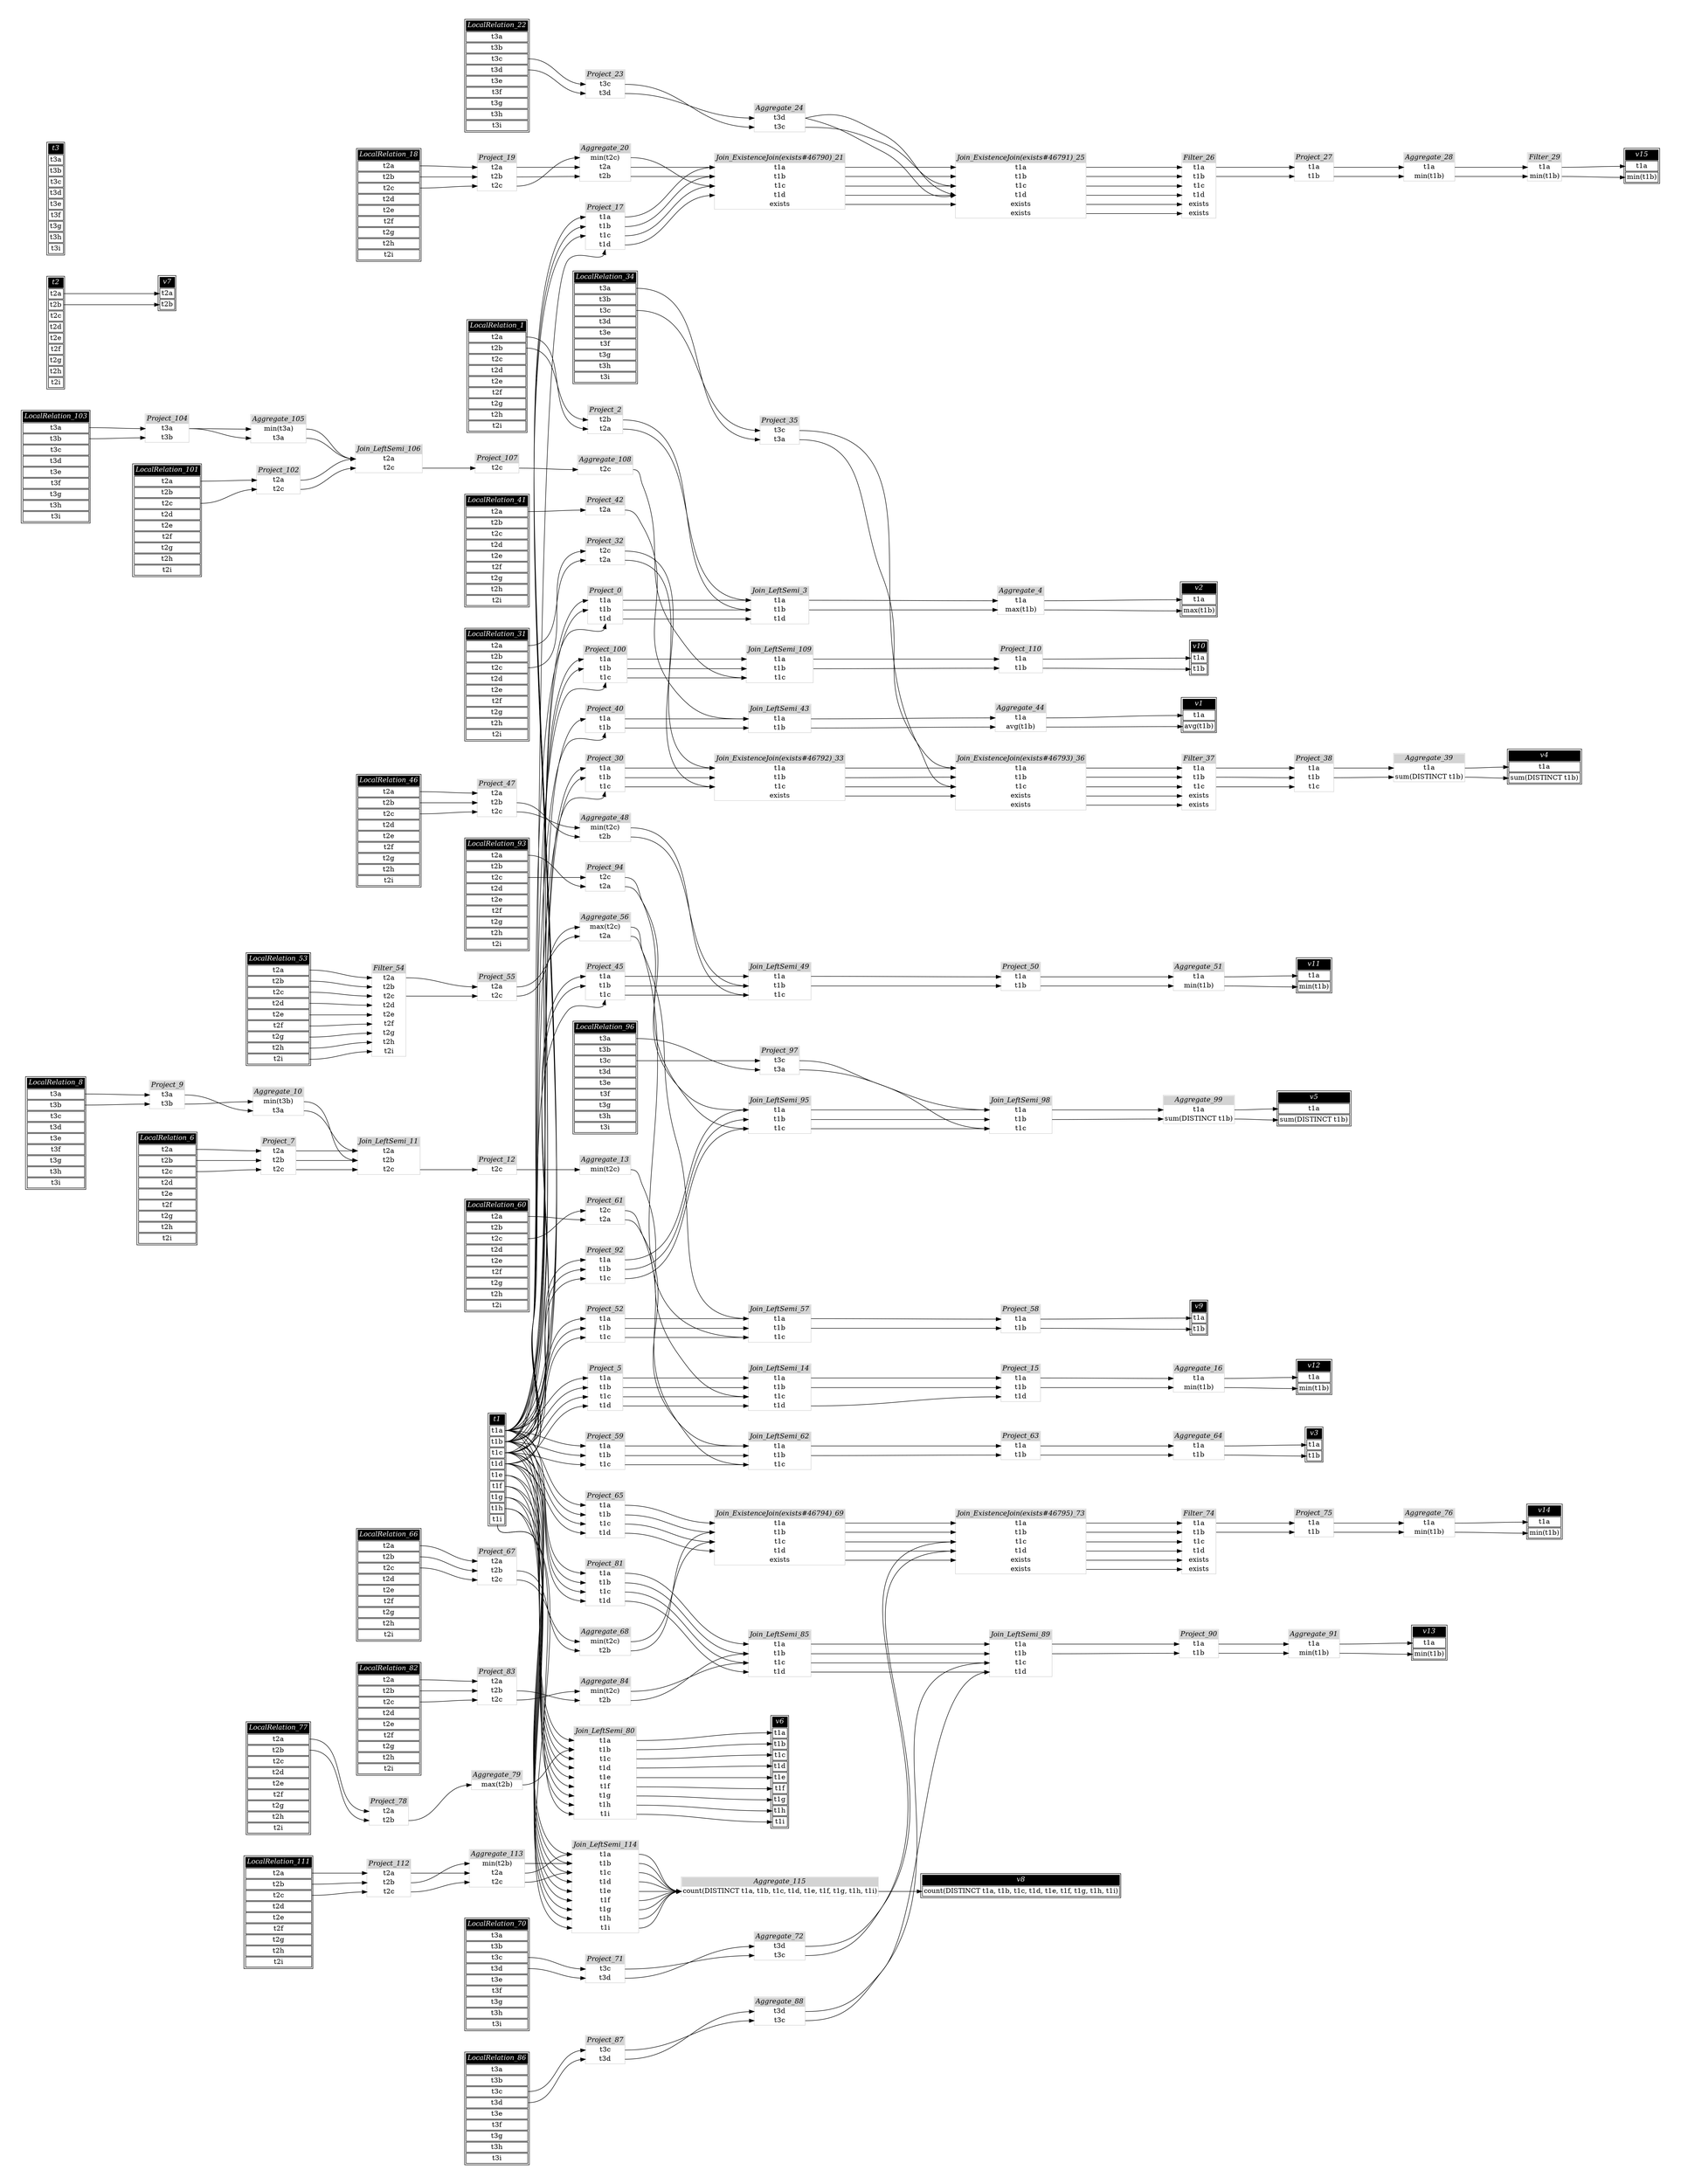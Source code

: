 // Automatically generated by SQLFlowTestSuite


digraph {
  graph [pad="0.5" nodesep="0.5" ranksep="1" fontname="Helvetica" rankdir=LR];
  node [shape=plaintext]

  
"Aggregate_10" [label=<
<table color="lightgray" border="1" cellborder="0" cellspacing="0">
  <tr><td bgcolor="lightgray" port="nodeName"><i>Aggregate_10</i></td></tr>
  <tr><td port="0">min(t3b)</td></tr>
<tr><td port="1">t3a</td></tr>
</table>>];
     

"Aggregate_105" [label=<
<table color="lightgray" border="1" cellborder="0" cellspacing="0">
  <tr><td bgcolor="lightgray" port="nodeName"><i>Aggregate_105</i></td></tr>
  <tr><td port="0">min(t3a)</td></tr>
<tr><td port="1">t3a</td></tr>
</table>>];
     

"Aggregate_108" [label=<
<table color="lightgray" border="1" cellborder="0" cellspacing="0">
  <tr><td bgcolor="lightgray" port="nodeName"><i>Aggregate_108</i></td></tr>
  <tr><td port="0">t2c</td></tr>
</table>>];
     

"Aggregate_113" [label=<
<table color="lightgray" border="1" cellborder="0" cellspacing="0">
  <tr><td bgcolor="lightgray" port="nodeName"><i>Aggregate_113</i></td></tr>
  <tr><td port="0">min(t2b)</td></tr>
<tr><td port="1">t2a</td></tr>
<tr><td port="2">t2c</td></tr>
</table>>];
     

"Aggregate_115" [label=<
<table color="lightgray" border="1" cellborder="0" cellspacing="0">
  <tr><td bgcolor="lightgray" port="nodeName"><i>Aggregate_115</i></td></tr>
  <tr><td port="0">count(DISTINCT t1a, t1b, t1c, t1d, t1e, t1f, t1g, t1h, t1i)</td></tr>
</table>>];
     

"Aggregate_13" [label=<
<table color="lightgray" border="1" cellborder="0" cellspacing="0">
  <tr><td bgcolor="lightgray" port="nodeName"><i>Aggregate_13</i></td></tr>
  <tr><td port="0">min(t2c)</td></tr>
</table>>];
     

"Aggregate_16" [label=<
<table color="lightgray" border="1" cellborder="0" cellspacing="0">
  <tr><td bgcolor="lightgray" port="nodeName"><i>Aggregate_16</i></td></tr>
  <tr><td port="0">t1a</td></tr>
<tr><td port="1">min(t1b)</td></tr>
</table>>];
     

"Aggregate_20" [label=<
<table color="lightgray" border="1" cellborder="0" cellspacing="0">
  <tr><td bgcolor="lightgray" port="nodeName"><i>Aggregate_20</i></td></tr>
  <tr><td port="0">min(t2c)</td></tr>
<tr><td port="1">t2a</td></tr>
<tr><td port="2">t2b</td></tr>
</table>>];
     

"Aggregate_24" [label=<
<table color="lightgray" border="1" cellborder="0" cellspacing="0">
  <tr><td bgcolor="lightgray" port="nodeName"><i>Aggregate_24</i></td></tr>
  <tr><td port="0">t3d</td></tr>
<tr><td port="1">t3c</td></tr>
</table>>];
     

"Aggregate_28" [label=<
<table color="lightgray" border="1" cellborder="0" cellspacing="0">
  <tr><td bgcolor="lightgray" port="nodeName"><i>Aggregate_28</i></td></tr>
  <tr><td port="0">t1a</td></tr>
<tr><td port="1">min(t1b)</td></tr>
</table>>];
     

"Aggregate_39" [label=<
<table color="lightgray" border="1" cellborder="0" cellspacing="0">
  <tr><td bgcolor="lightgray" port="nodeName"><i>Aggregate_39</i></td></tr>
  <tr><td port="0">t1a</td></tr>
<tr><td port="1">sum(DISTINCT t1b)</td></tr>
</table>>];
     

"Aggregate_4" [label=<
<table color="lightgray" border="1" cellborder="0" cellspacing="0">
  <tr><td bgcolor="lightgray" port="nodeName"><i>Aggregate_4</i></td></tr>
  <tr><td port="0">t1a</td></tr>
<tr><td port="1">max(t1b)</td></tr>
</table>>];
     

"Aggregate_44" [label=<
<table color="lightgray" border="1" cellborder="0" cellspacing="0">
  <tr><td bgcolor="lightgray" port="nodeName"><i>Aggregate_44</i></td></tr>
  <tr><td port="0">t1a</td></tr>
<tr><td port="1">avg(t1b)</td></tr>
</table>>];
     

"Aggregate_48" [label=<
<table color="lightgray" border="1" cellborder="0" cellspacing="0">
  <tr><td bgcolor="lightgray" port="nodeName"><i>Aggregate_48</i></td></tr>
  <tr><td port="0">min(t2c)</td></tr>
<tr><td port="1">t2b</td></tr>
</table>>];
     

"Aggregate_51" [label=<
<table color="lightgray" border="1" cellborder="0" cellspacing="0">
  <tr><td bgcolor="lightgray" port="nodeName"><i>Aggregate_51</i></td></tr>
  <tr><td port="0">t1a</td></tr>
<tr><td port="1">min(t1b)</td></tr>
</table>>];
     

"Aggregate_56" [label=<
<table color="lightgray" border="1" cellborder="0" cellspacing="0">
  <tr><td bgcolor="lightgray" port="nodeName"><i>Aggregate_56</i></td></tr>
  <tr><td port="0">max(t2c)</td></tr>
<tr><td port="1">t2a</td></tr>
</table>>];
     

"Aggregate_64" [label=<
<table color="lightgray" border="1" cellborder="0" cellspacing="0">
  <tr><td bgcolor="lightgray" port="nodeName"><i>Aggregate_64</i></td></tr>
  <tr><td port="0">t1a</td></tr>
<tr><td port="1">t1b</td></tr>
</table>>];
     

"Aggregate_68" [label=<
<table color="lightgray" border="1" cellborder="0" cellspacing="0">
  <tr><td bgcolor="lightgray" port="nodeName"><i>Aggregate_68</i></td></tr>
  <tr><td port="0">min(t2c)</td></tr>
<tr><td port="1">t2b</td></tr>
</table>>];
     

"Aggregate_72" [label=<
<table color="lightgray" border="1" cellborder="0" cellspacing="0">
  <tr><td bgcolor="lightgray" port="nodeName"><i>Aggregate_72</i></td></tr>
  <tr><td port="0">t3d</td></tr>
<tr><td port="1">t3c</td></tr>
</table>>];
     

"Aggregate_76" [label=<
<table color="lightgray" border="1" cellborder="0" cellspacing="0">
  <tr><td bgcolor="lightgray" port="nodeName"><i>Aggregate_76</i></td></tr>
  <tr><td port="0">t1a</td></tr>
<tr><td port="1">min(t1b)</td></tr>
</table>>];
     

"Aggregate_79" [label=<
<table color="lightgray" border="1" cellborder="0" cellspacing="0">
  <tr><td bgcolor="lightgray" port="nodeName"><i>Aggregate_79</i></td></tr>
  <tr><td port="0">max(t2b)</td></tr>
</table>>];
     

"Aggregate_84" [label=<
<table color="lightgray" border="1" cellborder="0" cellspacing="0">
  <tr><td bgcolor="lightgray" port="nodeName"><i>Aggregate_84</i></td></tr>
  <tr><td port="0">min(t2c)</td></tr>
<tr><td port="1">t2b</td></tr>
</table>>];
     

"Aggregate_88" [label=<
<table color="lightgray" border="1" cellborder="0" cellspacing="0">
  <tr><td bgcolor="lightgray" port="nodeName"><i>Aggregate_88</i></td></tr>
  <tr><td port="0">t3d</td></tr>
<tr><td port="1">t3c</td></tr>
</table>>];
     

"Aggregate_91" [label=<
<table color="lightgray" border="1" cellborder="0" cellspacing="0">
  <tr><td bgcolor="lightgray" port="nodeName"><i>Aggregate_91</i></td></tr>
  <tr><td port="0">t1a</td></tr>
<tr><td port="1">min(t1b)</td></tr>
</table>>];
     

"Aggregate_99" [label=<
<table color="lightgray" border="1" cellborder="0" cellspacing="0">
  <tr><td bgcolor="lightgray" port="nodeName"><i>Aggregate_99</i></td></tr>
  <tr><td port="0">t1a</td></tr>
<tr><td port="1">sum(DISTINCT t1b)</td></tr>
</table>>];
     

"Filter_26" [label=<
<table color="lightgray" border="1" cellborder="0" cellspacing="0">
  <tr><td bgcolor="lightgray" port="nodeName"><i>Filter_26</i></td></tr>
  <tr><td port="0">t1a</td></tr>
<tr><td port="1">t1b</td></tr>
<tr><td port="2">t1c</td></tr>
<tr><td port="3">t1d</td></tr>
<tr><td port="4">exists</td></tr>
<tr><td port="5">exists</td></tr>
</table>>];
     

"Filter_29" [label=<
<table color="lightgray" border="1" cellborder="0" cellspacing="0">
  <tr><td bgcolor="lightgray" port="nodeName"><i>Filter_29</i></td></tr>
  <tr><td port="0">t1a</td></tr>
<tr><td port="1">min(t1b)</td></tr>
</table>>];
     

"Filter_37" [label=<
<table color="lightgray" border="1" cellborder="0" cellspacing="0">
  <tr><td bgcolor="lightgray" port="nodeName"><i>Filter_37</i></td></tr>
  <tr><td port="0">t1a</td></tr>
<tr><td port="1">t1b</td></tr>
<tr><td port="2">t1c</td></tr>
<tr><td port="3">exists</td></tr>
<tr><td port="4">exists</td></tr>
</table>>];
     

"Filter_54" [label=<
<table color="lightgray" border="1" cellborder="0" cellspacing="0">
  <tr><td bgcolor="lightgray" port="nodeName"><i>Filter_54</i></td></tr>
  <tr><td port="0">t2a</td></tr>
<tr><td port="1">t2b</td></tr>
<tr><td port="2">t2c</td></tr>
<tr><td port="3">t2d</td></tr>
<tr><td port="4">t2e</td></tr>
<tr><td port="5">t2f</td></tr>
<tr><td port="6">t2g</td></tr>
<tr><td port="7">t2h</td></tr>
<tr><td port="8">t2i</td></tr>
</table>>];
     

"Filter_74" [label=<
<table color="lightgray" border="1" cellborder="0" cellspacing="0">
  <tr><td bgcolor="lightgray" port="nodeName"><i>Filter_74</i></td></tr>
  <tr><td port="0">t1a</td></tr>
<tr><td port="1">t1b</td></tr>
<tr><td port="2">t1c</td></tr>
<tr><td port="3">t1d</td></tr>
<tr><td port="4">exists</td></tr>
<tr><td port="5">exists</td></tr>
</table>>];
     

"Join_ExistenceJoin(exists#46790)_21" [label=<
<table color="lightgray" border="1" cellborder="0" cellspacing="0">
  <tr><td bgcolor="lightgray" port="nodeName"><i>Join_ExistenceJoin(exists#46790)_21</i></td></tr>
  <tr><td port="0">t1a</td></tr>
<tr><td port="1">t1b</td></tr>
<tr><td port="2">t1c</td></tr>
<tr><td port="3">t1d</td></tr>
<tr><td port="4">exists</td></tr>
</table>>];
     

"Join_ExistenceJoin(exists#46791)_25" [label=<
<table color="lightgray" border="1" cellborder="0" cellspacing="0">
  <tr><td bgcolor="lightgray" port="nodeName"><i>Join_ExistenceJoin(exists#46791)_25</i></td></tr>
  <tr><td port="0">t1a</td></tr>
<tr><td port="1">t1b</td></tr>
<tr><td port="2">t1c</td></tr>
<tr><td port="3">t1d</td></tr>
<tr><td port="4">exists</td></tr>
<tr><td port="5">exists</td></tr>
</table>>];
     

"Join_ExistenceJoin(exists#46792)_33" [label=<
<table color="lightgray" border="1" cellborder="0" cellspacing="0">
  <tr><td bgcolor="lightgray" port="nodeName"><i>Join_ExistenceJoin(exists#46792)_33</i></td></tr>
  <tr><td port="0">t1a</td></tr>
<tr><td port="1">t1b</td></tr>
<tr><td port="2">t1c</td></tr>
<tr><td port="3">exists</td></tr>
</table>>];
     

"Join_ExistenceJoin(exists#46793)_36" [label=<
<table color="lightgray" border="1" cellborder="0" cellspacing="0">
  <tr><td bgcolor="lightgray" port="nodeName"><i>Join_ExistenceJoin(exists#46793)_36</i></td></tr>
  <tr><td port="0">t1a</td></tr>
<tr><td port="1">t1b</td></tr>
<tr><td port="2">t1c</td></tr>
<tr><td port="3">exists</td></tr>
<tr><td port="4">exists</td></tr>
</table>>];
     

"Join_ExistenceJoin(exists#46794)_69" [label=<
<table color="lightgray" border="1" cellborder="0" cellspacing="0">
  <tr><td bgcolor="lightgray" port="nodeName"><i>Join_ExistenceJoin(exists#46794)_69</i></td></tr>
  <tr><td port="0">t1a</td></tr>
<tr><td port="1">t1b</td></tr>
<tr><td port="2">t1c</td></tr>
<tr><td port="3">t1d</td></tr>
<tr><td port="4">exists</td></tr>
</table>>];
     

"Join_ExistenceJoin(exists#46795)_73" [label=<
<table color="lightgray" border="1" cellborder="0" cellspacing="0">
  <tr><td bgcolor="lightgray" port="nodeName"><i>Join_ExistenceJoin(exists#46795)_73</i></td></tr>
  <tr><td port="0">t1a</td></tr>
<tr><td port="1">t1b</td></tr>
<tr><td port="2">t1c</td></tr>
<tr><td port="3">t1d</td></tr>
<tr><td port="4">exists</td></tr>
<tr><td port="5">exists</td></tr>
</table>>];
     

"Join_LeftSemi_106" [label=<
<table color="lightgray" border="1" cellborder="0" cellspacing="0">
  <tr><td bgcolor="lightgray" port="nodeName"><i>Join_LeftSemi_106</i></td></tr>
  <tr><td port="0">t2a</td></tr>
<tr><td port="1">t2c</td></tr>
</table>>];
     

"Join_LeftSemi_109" [label=<
<table color="lightgray" border="1" cellborder="0" cellspacing="0">
  <tr><td bgcolor="lightgray" port="nodeName"><i>Join_LeftSemi_109</i></td></tr>
  <tr><td port="0">t1a</td></tr>
<tr><td port="1">t1b</td></tr>
<tr><td port="2">t1c</td></tr>
</table>>];
     

"Join_LeftSemi_11" [label=<
<table color="lightgray" border="1" cellborder="0" cellspacing="0">
  <tr><td bgcolor="lightgray" port="nodeName"><i>Join_LeftSemi_11</i></td></tr>
  <tr><td port="0">t2a</td></tr>
<tr><td port="1">t2b</td></tr>
<tr><td port="2">t2c</td></tr>
</table>>];
     

"Join_LeftSemi_114" [label=<
<table color="lightgray" border="1" cellborder="0" cellspacing="0">
  <tr><td bgcolor="lightgray" port="nodeName"><i>Join_LeftSemi_114</i></td></tr>
  <tr><td port="0">t1a</td></tr>
<tr><td port="1">t1b</td></tr>
<tr><td port="2">t1c</td></tr>
<tr><td port="3">t1d</td></tr>
<tr><td port="4">t1e</td></tr>
<tr><td port="5">t1f</td></tr>
<tr><td port="6">t1g</td></tr>
<tr><td port="7">t1h</td></tr>
<tr><td port="8">t1i</td></tr>
</table>>];
     

"Join_LeftSemi_14" [label=<
<table color="lightgray" border="1" cellborder="0" cellspacing="0">
  <tr><td bgcolor="lightgray" port="nodeName"><i>Join_LeftSemi_14</i></td></tr>
  <tr><td port="0">t1a</td></tr>
<tr><td port="1">t1b</td></tr>
<tr><td port="2">t1c</td></tr>
<tr><td port="3">t1d</td></tr>
</table>>];
     

"Join_LeftSemi_3" [label=<
<table color="lightgray" border="1" cellborder="0" cellspacing="0">
  <tr><td bgcolor="lightgray" port="nodeName"><i>Join_LeftSemi_3</i></td></tr>
  <tr><td port="0">t1a</td></tr>
<tr><td port="1">t1b</td></tr>
<tr><td port="2">t1d</td></tr>
</table>>];
     

"Join_LeftSemi_43" [label=<
<table color="lightgray" border="1" cellborder="0" cellspacing="0">
  <tr><td bgcolor="lightgray" port="nodeName"><i>Join_LeftSemi_43</i></td></tr>
  <tr><td port="0">t1a</td></tr>
<tr><td port="1">t1b</td></tr>
</table>>];
     

"Join_LeftSemi_49" [label=<
<table color="lightgray" border="1" cellborder="0" cellspacing="0">
  <tr><td bgcolor="lightgray" port="nodeName"><i>Join_LeftSemi_49</i></td></tr>
  <tr><td port="0">t1a</td></tr>
<tr><td port="1">t1b</td></tr>
<tr><td port="2">t1c</td></tr>
</table>>];
     

"Join_LeftSemi_57" [label=<
<table color="lightgray" border="1" cellborder="0" cellspacing="0">
  <tr><td bgcolor="lightgray" port="nodeName"><i>Join_LeftSemi_57</i></td></tr>
  <tr><td port="0">t1a</td></tr>
<tr><td port="1">t1b</td></tr>
<tr><td port="2">t1c</td></tr>
</table>>];
     

"Join_LeftSemi_62" [label=<
<table color="lightgray" border="1" cellborder="0" cellspacing="0">
  <tr><td bgcolor="lightgray" port="nodeName"><i>Join_LeftSemi_62</i></td></tr>
  <tr><td port="0">t1a</td></tr>
<tr><td port="1">t1b</td></tr>
<tr><td port="2">t1c</td></tr>
</table>>];
     

"Join_LeftSemi_80" [label=<
<table color="lightgray" border="1" cellborder="0" cellspacing="0">
  <tr><td bgcolor="lightgray" port="nodeName"><i>Join_LeftSemi_80</i></td></tr>
  <tr><td port="0">t1a</td></tr>
<tr><td port="1">t1b</td></tr>
<tr><td port="2">t1c</td></tr>
<tr><td port="3">t1d</td></tr>
<tr><td port="4">t1e</td></tr>
<tr><td port="5">t1f</td></tr>
<tr><td port="6">t1g</td></tr>
<tr><td port="7">t1h</td></tr>
<tr><td port="8">t1i</td></tr>
</table>>];
     

"Join_LeftSemi_85" [label=<
<table color="lightgray" border="1" cellborder="0" cellspacing="0">
  <tr><td bgcolor="lightgray" port="nodeName"><i>Join_LeftSemi_85</i></td></tr>
  <tr><td port="0">t1a</td></tr>
<tr><td port="1">t1b</td></tr>
<tr><td port="2">t1c</td></tr>
<tr><td port="3">t1d</td></tr>
</table>>];
     

"Join_LeftSemi_89" [label=<
<table color="lightgray" border="1" cellborder="0" cellspacing="0">
  <tr><td bgcolor="lightgray" port="nodeName"><i>Join_LeftSemi_89</i></td></tr>
  <tr><td port="0">t1a</td></tr>
<tr><td port="1">t1b</td></tr>
<tr><td port="2">t1c</td></tr>
<tr><td port="3">t1d</td></tr>
</table>>];
     

"Join_LeftSemi_95" [label=<
<table color="lightgray" border="1" cellborder="0" cellspacing="0">
  <tr><td bgcolor="lightgray" port="nodeName"><i>Join_LeftSemi_95</i></td></tr>
  <tr><td port="0">t1a</td></tr>
<tr><td port="1">t1b</td></tr>
<tr><td port="2">t1c</td></tr>
</table>>];
     

"Join_LeftSemi_98" [label=<
<table color="lightgray" border="1" cellborder="0" cellspacing="0">
  <tr><td bgcolor="lightgray" port="nodeName"><i>Join_LeftSemi_98</i></td></tr>
  <tr><td port="0">t1a</td></tr>
<tr><td port="1">t1b</td></tr>
<tr><td port="2">t1c</td></tr>
</table>>];
     

"LocalRelation_1" [color="black" label=<
<table>
  <tr><td bgcolor="black" port="nodeName"><i><font color="white">LocalRelation_1</font></i></td></tr>
  <tr><td port="0">t2a</td></tr>
<tr><td port="1">t2b</td></tr>
<tr><td port="2">t2c</td></tr>
<tr><td port="3">t2d</td></tr>
<tr><td port="4">t2e</td></tr>
<tr><td port="5">t2f</td></tr>
<tr><td port="6">t2g</td></tr>
<tr><td port="7">t2h</td></tr>
<tr><td port="8">t2i</td></tr>
</table>>];
     

"LocalRelation_101" [color="black" label=<
<table>
  <tr><td bgcolor="black" port="nodeName"><i><font color="white">LocalRelation_101</font></i></td></tr>
  <tr><td port="0">t2a</td></tr>
<tr><td port="1">t2b</td></tr>
<tr><td port="2">t2c</td></tr>
<tr><td port="3">t2d</td></tr>
<tr><td port="4">t2e</td></tr>
<tr><td port="5">t2f</td></tr>
<tr><td port="6">t2g</td></tr>
<tr><td port="7">t2h</td></tr>
<tr><td port="8">t2i</td></tr>
</table>>];
     

"LocalRelation_103" [color="black" label=<
<table>
  <tr><td bgcolor="black" port="nodeName"><i><font color="white">LocalRelation_103</font></i></td></tr>
  <tr><td port="0">t3a</td></tr>
<tr><td port="1">t3b</td></tr>
<tr><td port="2">t3c</td></tr>
<tr><td port="3">t3d</td></tr>
<tr><td port="4">t3e</td></tr>
<tr><td port="5">t3f</td></tr>
<tr><td port="6">t3g</td></tr>
<tr><td port="7">t3h</td></tr>
<tr><td port="8">t3i</td></tr>
</table>>];
     

"LocalRelation_111" [color="black" label=<
<table>
  <tr><td bgcolor="black" port="nodeName"><i><font color="white">LocalRelation_111</font></i></td></tr>
  <tr><td port="0">t2a</td></tr>
<tr><td port="1">t2b</td></tr>
<tr><td port="2">t2c</td></tr>
<tr><td port="3">t2d</td></tr>
<tr><td port="4">t2e</td></tr>
<tr><td port="5">t2f</td></tr>
<tr><td port="6">t2g</td></tr>
<tr><td port="7">t2h</td></tr>
<tr><td port="8">t2i</td></tr>
</table>>];
     

"LocalRelation_18" [color="black" label=<
<table>
  <tr><td bgcolor="black" port="nodeName"><i><font color="white">LocalRelation_18</font></i></td></tr>
  <tr><td port="0">t2a</td></tr>
<tr><td port="1">t2b</td></tr>
<tr><td port="2">t2c</td></tr>
<tr><td port="3">t2d</td></tr>
<tr><td port="4">t2e</td></tr>
<tr><td port="5">t2f</td></tr>
<tr><td port="6">t2g</td></tr>
<tr><td port="7">t2h</td></tr>
<tr><td port="8">t2i</td></tr>
</table>>];
     

"LocalRelation_22" [color="black" label=<
<table>
  <tr><td bgcolor="black" port="nodeName"><i><font color="white">LocalRelation_22</font></i></td></tr>
  <tr><td port="0">t3a</td></tr>
<tr><td port="1">t3b</td></tr>
<tr><td port="2">t3c</td></tr>
<tr><td port="3">t3d</td></tr>
<tr><td port="4">t3e</td></tr>
<tr><td port="5">t3f</td></tr>
<tr><td port="6">t3g</td></tr>
<tr><td port="7">t3h</td></tr>
<tr><td port="8">t3i</td></tr>
</table>>];
     

"LocalRelation_31" [color="black" label=<
<table>
  <tr><td bgcolor="black" port="nodeName"><i><font color="white">LocalRelation_31</font></i></td></tr>
  <tr><td port="0">t2a</td></tr>
<tr><td port="1">t2b</td></tr>
<tr><td port="2">t2c</td></tr>
<tr><td port="3">t2d</td></tr>
<tr><td port="4">t2e</td></tr>
<tr><td port="5">t2f</td></tr>
<tr><td port="6">t2g</td></tr>
<tr><td port="7">t2h</td></tr>
<tr><td port="8">t2i</td></tr>
</table>>];
     

"LocalRelation_34" [color="black" label=<
<table>
  <tr><td bgcolor="black" port="nodeName"><i><font color="white">LocalRelation_34</font></i></td></tr>
  <tr><td port="0">t3a</td></tr>
<tr><td port="1">t3b</td></tr>
<tr><td port="2">t3c</td></tr>
<tr><td port="3">t3d</td></tr>
<tr><td port="4">t3e</td></tr>
<tr><td port="5">t3f</td></tr>
<tr><td port="6">t3g</td></tr>
<tr><td port="7">t3h</td></tr>
<tr><td port="8">t3i</td></tr>
</table>>];
     

"LocalRelation_41" [color="black" label=<
<table>
  <tr><td bgcolor="black" port="nodeName"><i><font color="white">LocalRelation_41</font></i></td></tr>
  <tr><td port="0">t2a</td></tr>
<tr><td port="1">t2b</td></tr>
<tr><td port="2">t2c</td></tr>
<tr><td port="3">t2d</td></tr>
<tr><td port="4">t2e</td></tr>
<tr><td port="5">t2f</td></tr>
<tr><td port="6">t2g</td></tr>
<tr><td port="7">t2h</td></tr>
<tr><td port="8">t2i</td></tr>
</table>>];
     

"LocalRelation_46" [color="black" label=<
<table>
  <tr><td bgcolor="black" port="nodeName"><i><font color="white">LocalRelation_46</font></i></td></tr>
  <tr><td port="0">t2a</td></tr>
<tr><td port="1">t2b</td></tr>
<tr><td port="2">t2c</td></tr>
<tr><td port="3">t2d</td></tr>
<tr><td port="4">t2e</td></tr>
<tr><td port="5">t2f</td></tr>
<tr><td port="6">t2g</td></tr>
<tr><td port="7">t2h</td></tr>
<tr><td port="8">t2i</td></tr>
</table>>];
     

"LocalRelation_53" [color="black" label=<
<table>
  <tr><td bgcolor="black" port="nodeName"><i><font color="white">LocalRelation_53</font></i></td></tr>
  <tr><td port="0">t2a</td></tr>
<tr><td port="1">t2b</td></tr>
<tr><td port="2">t2c</td></tr>
<tr><td port="3">t2d</td></tr>
<tr><td port="4">t2e</td></tr>
<tr><td port="5">t2f</td></tr>
<tr><td port="6">t2g</td></tr>
<tr><td port="7">t2h</td></tr>
<tr><td port="8">t2i</td></tr>
</table>>];
     

"LocalRelation_6" [color="black" label=<
<table>
  <tr><td bgcolor="black" port="nodeName"><i><font color="white">LocalRelation_6</font></i></td></tr>
  <tr><td port="0">t2a</td></tr>
<tr><td port="1">t2b</td></tr>
<tr><td port="2">t2c</td></tr>
<tr><td port="3">t2d</td></tr>
<tr><td port="4">t2e</td></tr>
<tr><td port="5">t2f</td></tr>
<tr><td port="6">t2g</td></tr>
<tr><td port="7">t2h</td></tr>
<tr><td port="8">t2i</td></tr>
</table>>];
     

"LocalRelation_60" [color="black" label=<
<table>
  <tr><td bgcolor="black" port="nodeName"><i><font color="white">LocalRelation_60</font></i></td></tr>
  <tr><td port="0">t2a</td></tr>
<tr><td port="1">t2b</td></tr>
<tr><td port="2">t2c</td></tr>
<tr><td port="3">t2d</td></tr>
<tr><td port="4">t2e</td></tr>
<tr><td port="5">t2f</td></tr>
<tr><td port="6">t2g</td></tr>
<tr><td port="7">t2h</td></tr>
<tr><td port="8">t2i</td></tr>
</table>>];
     

"LocalRelation_66" [color="black" label=<
<table>
  <tr><td bgcolor="black" port="nodeName"><i><font color="white">LocalRelation_66</font></i></td></tr>
  <tr><td port="0">t2a</td></tr>
<tr><td port="1">t2b</td></tr>
<tr><td port="2">t2c</td></tr>
<tr><td port="3">t2d</td></tr>
<tr><td port="4">t2e</td></tr>
<tr><td port="5">t2f</td></tr>
<tr><td port="6">t2g</td></tr>
<tr><td port="7">t2h</td></tr>
<tr><td port="8">t2i</td></tr>
</table>>];
     

"LocalRelation_70" [color="black" label=<
<table>
  <tr><td bgcolor="black" port="nodeName"><i><font color="white">LocalRelation_70</font></i></td></tr>
  <tr><td port="0">t3a</td></tr>
<tr><td port="1">t3b</td></tr>
<tr><td port="2">t3c</td></tr>
<tr><td port="3">t3d</td></tr>
<tr><td port="4">t3e</td></tr>
<tr><td port="5">t3f</td></tr>
<tr><td port="6">t3g</td></tr>
<tr><td port="7">t3h</td></tr>
<tr><td port="8">t3i</td></tr>
</table>>];
     

"LocalRelation_77" [color="black" label=<
<table>
  <tr><td bgcolor="black" port="nodeName"><i><font color="white">LocalRelation_77</font></i></td></tr>
  <tr><td port="0">t2a</td></tr>
<tr><td port="1">t2b</td></tr>
<tr><td port="2">t2c</td></tr>
<tr><td port="3">t2d</td></tr>
<tr><td port="4">t2e</td></tr>
<tr><td port="5">t2f</td></tr>
<tr><td port="6">t2g</td></tr>
<tr><td port="7">t2h</td></tr>
<tr><td port="8">t2i</td></tr>
</table>>];
     

"LocalRelation_8" [color="black" label=<
<table>
  <tr><td bgcolor="black" port="nodeName"><i><font color="white">LocalRelation_8</font></i></td></tr>
  <tr><td port="0">t3a</td></tr>
<tr><td port="1">t3b</td></tr>
<tr><td port="2">t3c</td></tr>
<tr><td port="3">t3d</td></tr>
<tr><td port="4">t3e</td></tr>
<tr><td port="5">t3f</td></tr>
<tr><td port="6">t3g</td></tr>
<tr><td port="7">t3h</td></tr>
<tr><td port="8">t3i</td></tr>
</table>>];
     

"LocalRelation_82" [color="black" label=<
<table>
  <tr><td bgcolor="black" port="nodeName"><i><font color="white">LocalRelation_82</font></i></td></tr>
  <tr><td port="0">t2a</td></tr>
<tr><td port="1">t2b</td></tr>
<tr><td port="2">t2c</td></tr>
<tr><td port="3">t2d</td></tr>
<tr><td port="4">t2e</td></tr>
<tr><td port="5">t2f</td></tr>
<tr><td port="6">t2g</td></tr>
<tr><td port="7">t2h</td></tr>
<tr><td port="8">t2i</td></tr>
</table>>];
     

"LocalRelation_86" [color="black" label=<
<table>
  <tr><td bgcolor="black" port="nodeName"><i><font color="white">LocalRelation_86</font></i></td></tr>
  <tr><td port="0">t3a</td></tr>
<tr><td port="1">t3b</td></tr>
<tr><td port="2">t3c</td></tr>
<tr><td port="3">t3d</td></tr>
<tr><td port="4">t3e</td></tr>
<tr><td port="5">t3f</td></tr>
<tr><td port="6">t3g</td></tr>
<tr><td port="7">t3h</td></tr>
<tr><td port="8">t3i</td></tr>
</table>>];
     

"LocalRelation_93" [color="black" label=<
<table>
  <tr><td bgcolor="black" port="nodeName"><i><font color="white">LocalRelation_93</font></i></td></tr>
  <tr><td port="0">t2a</td></tr>
<tr><td port="1">t2b</td></tr>
<tr><td port="2">t2c</td></tr>
<tr><td port="3">t2d</td></tr>
<tr><td port="4">t2e</td></tr>
<tr><td port="5">t2f</td></tr>
<tr><td port="6">t2g</td></tr>
<tr><td port="7">t2h</td></tr>
<tr><td port="8">t2i</td></tr>
</table>>];
     

"LocalRelation_96" [color="black" label=<
<table>
  <tr><td bgcolor="black" port="nodeName"><i><font color="white">LocalRelation_96</font></i></td></tr>
  <tr><td port="0">t3a</td></tr>
<tr><td port="1">t3b</td></tr>
<tr><td port="2">t3c</td></tr>
<tr><td port="3">t3d</td></tr>
<tr><td port="4">t3e</td></tr>
<tr><td port="5">t3f</td></tr>
<tr><td port="6">t3g</td></tr>
<tr><td port="7">t3h</td></tr>
<tr><td port="8">t3i</td></tr>
</table>>];
     

"Project_0" [label=<
<table color="lightgray" border="1" cellborder="0" cellspacing="0">
  <tr><td bgcolor="lightgray" port="nodeName"><i>Project_0</i></td></tr>
  <tr><td port="0">t1a</td></tr>
<tr><td port="1">t1b</td></tr>
<tr><td port="2">t1d</td></tr>
</table>>];
     

"Project_100" [label=<
<table color="lightgray" border="1" cellborder="0" cellspacing="0">
  <tr><td bgcolor="lightgray" port="nodeName"><i>Project_100</i></td></tr>
  <tr><td port="0">t1a</td></tr>
<tr><td port="1">t1b</td></tr>
<tr><td port="2">t1c</td></tr>
</table>>];
     

"Project_102" [label=<
<table color="lightgray" border="1" cellborder="0" cellspacing="0">
  <tr><td bgcolor="lightgray" port="nodeName"><i>Project_102</i></td></tr>
  <tr><td port="0">t2a</td></tr>
<tr><td port="1">t2c</td></tr>
</table>>];
     

"Project_104" [label=<
<table color="lightgray" border="1" cellborder="0" cellspacing="0">
  <tr><td bgcolor="lightgray" port="nodeName"><i>Project_104</i></td></tr>
  <tr><td port="0">t3a</td></tr>
<tr><td port="1">t3b</td></tr>
</table>>];
     

"Project_107" [label=<
<table color="lightgray" border="1" cellborder="0" cellspacing="0">
  <tr><td bgcolor="lightgray" port="nodeName"><i>Project_107</i></td></tr>
  <tr><td port="0">t2c</td></tr>
</table>>];
     

"Project_110" [label=<
<table color="lightgray" border="1" cellborder="0" cellspacing="0">
  <tr><td bgcolor="lightgray" port="nodeName"><i>Project_110</i></td></tr>
  <tr><td port="0">t1a</td></tr>
<tr><td port="1">t1b</td></tr>
</table>>];
     

"Project_112" [label=<
<table color="lightgray" border="1" cellborder="0" cellspacing="0">
  <tr><td bgcolor="lightgray" port="nodeName"><i>Project_112</i></td></tr>
  <tr><td port="0">t2a</td></tr>
<tr><td port="1">t2b</td></tr>
<tr><td port="2">t2c</td></tr>
</table>>];
     

"Project_12" [label=<
<table color="lightgray" border="1" cellborder="0" cellspacing="0">
  <tr><td bgcolor="lightgray" port="nodeName"><i>Project_12</i></td></tr>
  <tr><td port="0">t2c</td></tr>
</table>>];
     

"Project_15" [label=<
<table color="lightgray" border="1" cellborder="0" cellspacing="0">
  <tr><td bgcolor="lightgray" port="nodeName"><i>Project_15</i></td></tr>
  <tr><td port="0">t1a</td></tr>
<tr><td port="1">t1b</td></tr>
<tr><td port="2">t1d</td></tr>
</table>>];
     

"Project_17" [label=<
<table color="lightgray" border="1" cellborder="0" cellspacing="0">
  <tr><td bgcolor="lightgray" port="nodeName"><i>Project_17</i></td></tr>
  <tr><td port="0">t1a</td></tr>
<tr><td port="1">t1b</td></tr>
<tr><td port="2">t1c</td></tr>
<tr><td port="3">t1d</td></tr>
</table>>];
     

"Project_19" [label=<
<table color="lightgray" border="1" cellborder="0" cellspacing="0">
  <tr><td bgcolor="lightgray" port="nodeName"><i>Project_19</i></td></tr>
  <tr><td port="0">t2a</td></tr>
<tr><td port="1">t2b</td></tr>
<tr><td port="2">t2c</td></tr>
</table>>];
     

"Project_2" [label=<
<table color="lightgray" border="1" cellborder="0" cellspacing="0">
  <tr><td bgcolor="lightgray" port="nodeName"><i>Project_2</i></td></tr>
  <tr><td port="0">t2b</td></tr>
<tr><td port="1">t2a</td></tr>
</table>>];
     

"Project_23" [label=<
<table color="lightgray" border="1" cellborder="0" cellspacing="0">
  <tr><td bgcolor="lightgray" port="nodeName"><i>Project_23</i></td></tr>
  <tr><td port="0">t3c</td></tr>
<tr><td port="1">t3d</td></tr>
</table>>];
     

"Project_27" [label=<
<table color="lightgray" border="1" cellborder="0" cellspacing="0">
  <tr><td bgcolor="lightgray" port="nodeName"><i>Project_27</i></td></tr>
  <tr><td port="0">t1a</td></tr>
<tr><td port="1">t1b</td></tr>
</table>>];
     

"Project_30" [label=<
<table color="lightgray" border="1" cellborder="0" cellspacing="0">
  <tr><td bgcolor="lightgray" port="nodeName"><i>Project_30</i></td></tr>
  <tr><td port="0">t1a</td></tr>
<tr><td port="1">t1b</td></tr>
<tr><td port="2">t1c</td></tr>
</table>>];
     

"Project_32" [label=<
<table color="lightgray" border="1" cellborder="0" cellspacing="0">
  <tr><td bgcolor="lightgray" port="nodeName"><i>Project_32</i></td></tr>
  <tr><td port="0">t2c</td></tr>
<tr><td port="1">t2a</td></tr>
</table>>];
     

"Project_35" [label=<
<table color="lightgray" border="1" cellborder="0" cellspacing="0">
  <tr><td bgcolor="lightgray" port="nodeName"><i>Project_35</i></td></tr>
  <tr><td port="0">t3c</td></tr>
<tr><td port="1">t3a</td></tr>
</table>>];
     

"Project_38" [label=<
<table color="lightgray" border="1" cellborder="0" cellspacing="0">
  <tr><td bgcolor="lightgray" port="nodeName"><i>Project_38</i></td></tr>
  <tr><td port="0">t1a</td></tr>
<tr><td port="1">t1b</td></tr>
<tr><td port="2">t1c</td></tr>
</table>>];
     

"Project_40" [label=<
<table color="lightgray" border="1" cellborder="0" cellspacing="0">
  <tr><td bgcolor="lightgray" port="nodeName"><i>Project_40</i></td></tr>
  <tr><td port="0">t1a</td></tr>
<tr><td port="1">t1b</td></tr>
</table>>];
     

"Project_42" [label=<
<table color="lightgray" border="1" cellborder="0" cellspacing="0">
  <tr><td bgcolor="lightgray" port="nodeName"><i>Project_42</i></td></tr>
  <tr><td port="0">t2a</td></tr>
</table>>];
     

"Project_45" [label=<
<table color="lightgray" border="1" cellborder="0" cellspacing="0">
  <tr><td bgcolor="lightgray" port="nodeName"><i>Project_45</i></td></tr>
  <tr><td port="0">t1a</td></tr>
<tr><td port="1">t1b</td></tr>
<tr><td port="2">t1c</td></tr>
</table>>];
     

"Project_47" [label=<
<table color="lightgray" border="1" cellborder="0" cellspacing="0">
  <tr><td bgcolor="lightgray" port="nodeName"><i>Project_47</i></td></tr>
  <tr><td port="0">t2a</td></tr>
<tr><td port="1">t2b</td></tr>
<tr><td port="2">t2c</td></tr>
</table>>];
     

"Project_5" [label=<
<table color="lightgray" border="1" cellborder="0" cellspacing="0">
  <tr><td bgcolor="lightgray" port="nodeName"><i>Project_5</i></td></tr>
  <tr><td port="0">t1a</td></tr>
<tr><td port="1">t1b</td></tr>
<tr><td port="2">t1c</td></tr>
<tr><td port="3">t1d</td></tr>
</table>>];
     

"Project_50" [label=<
<table color="lightgray" border="1" cellborder="0" cellspacing="0">
  <tr><td bgcolor="lightgray" port="nodeName"><i>Project_50</i></td></tr>
  <tr><td port="0">t1a</td></tr>
<tr><td port="1">t1b</td></tr>
</table>>];
     

"Project_52" [label=<
<table color="lightgray" border="1" cellborder="0" cellspacing="0">
  <tr><td bgcolor="lightgray" port="nodeName"><i>Project_52</i></td></tr>
  <tr><td port="0">t1a</td></tr>
<tr><td port="1">t1b</td></tr>
<tr><td port="2">t1c</td></tr>
</table>>];
     

"Project_55" [label=<
<table color="lightgray" border="1" cellborder="0" cellspacing="0">
  <tr><td bgcolor="lightgray" port="nodeName"><i>Project_55</i></td></tr>
  <tr><td port="0">t2a</td></tr>
<tr><td port="1">t2c</td></tr>
</table>>];
     

"Project_58" [label=<
<table color="lightgray" border="1" cellborder="0" cellspacing="0">
  <tr><td bgcolor="lightgray" port="nodeName"><i>Project_58</i></td></tr>
  <tr><td port="0">t1a</td></tr>
<tr><td port="1">t1b</td></tr>
</table>>];
     

"Project_59" [label=<
<table color="lightgray" border="1" cellborder="0" cellspacing="0">
  <tr><td bgcolor="lightgray" port="nodeName"><i>Project_59</i></td></tr>
  <tr><td port="0">t1a</td></tr>
<tr><td port="1">t1b</td></tr>
<tr><td port="2">t1c</td></tr>
</table>>];
     

"Project_61" [label=<
<table color="lightgray" border="1" cellborder="0" cellspacing="0">
  <tr><td bgcolor="lightgray" port="nodeName"><i>Project_61</i></td></tr>
  <tr><td port="0">t2c</td></tr>
<tr><td port="1">t2a</td></tr>
</table>>];
     

"Project_63" [label=<
<table color="lightgray" border="1" cellborder="0" cellspacing="0">
  <tr><td bgcolor="lightgray" port="nodeName"><i>Project_63</i></td></tr>
  <tr><td port="0">t1a</td></tr>
<tr><td port="1">t1b</td></tr>
</table>>];
     

"Project_65" [label=<
<table color="lightgray" border="1" cellborder="0" cellspacing="0">
  <tr><td bgcolor="lightgray" port="nodeName"><i>Project_65</i></td></tr>
  <tr><td port="0">t1a</td></tr>
<tr><td port="1">t1b</td></tr>
<tr><td port="2">t1c</td></tr>
<tr><td port="3">t1d</td></tr>
</table>>];
     

"Project_67" [label=<
<table color="lightgray" border="1" cellborder="0" cellspacing="0">
  <tr><td bgcolor="lightgray" port="nodeName"><i>Project_67</i></td></tr>
  <tr><td port="0">t2a</td></tr>
<tr><td port="1">t2b</td></tr>
<tr><td port="2">t2c</td></tr>
</table>>];
     

"Project_7" [label=<
<table color="lightgray" border="1" cellborder="0" cellspacing="0">
  <tr><td bgcolor="lightgray" port="nodeName"><i>Project_7</i></td></tr>
  <tr><td port="0">t2a</td></tr>
<tr><td port="1">t2b</td></tr>
<tr><td port="2">t2c</td></tr>
</table>>];
     

"Project_71" [label=<
<table color="lightgray" border="1" cellborder="0" cellspacing="0">
  <tr><td bgcolor="lightgray" port="nodeName"><i>Project_71</i></td></tr>
  <tr><td port="0">t3c</td></tr>
<tr><td port="1">t3d</td></tr>
</table>>];
     

"Project_75" [label=<
<table color="lightgray" border="1" cellborder="0" cellspacing="0">
  <tr><td bgcolor="lightgray" port="nodeName"><i>Project_75</i></td></tr>
  <tr><td port="0">t1a</td></tr>
<tr><td port="1">t1b</td></tr>
</table>>];
     

"Project_78" [label=<
<table color="lightgray" border="1" cellborder="0" cellspacing="0">
  <tr><td bgcolor="lightgray" port="nodeName"><i>Project_78</i></td></tr>
  <tr><td port="0">t2a</td></tr>
<tr><td port="1">t2b</td></tr>
</table>>];
     

"Project_81" [label=<
<table color="lightgray" border="1" cellborder="0" cellspacing="0">
  <tr><td bgcolor="lightgray" port="nodeName"><i>Project_81</i></td></tr>
  <tr><td port="0">t1a</td></tr>
<tr><td port="1">t1b</td></tr>
<tr><td port="2">t1c</td></tr>
<tr><td port="3">t1d</td></tr>
</table>>];
     

"Project_83" [label=<
<table color="lightgray" border="1" cellborder="0" cellspacing="0">
  <tr><td bgcolor="lightgray" port="nodeName"><i>Project_83</i></td></tr>
  <tr><td port="0">t2a</td></tr>
<tr><td port="1">t2b</td></tr>
<tr><td port="2">t2c</td></tr>
</table>>];
     

"Project_87" [label=<
<table color="lightgray" border="1" cellborder="0" cellspacing="0">
  <tr><td bgcolor="lightgray" port="nodeName"><i>Project_87</i></td></tr>
  <tr><td port="0">t3c</td></tr>
<tr><td port="1">t3d</td></tr>
</table>>];
     

"Project_9" [label=<
<table color="lightgray" border="1" cellborder="0" cellspacing="0">
  <tr><td bgcolor="lightgray" port="nodeName"><i>Project_9</i></td></tr>
  <tr><td port="0">t3a</td></tr>
<tr><td port="1">t3b</td></tr>
</table>>];
     

"Project_90" [label=<
<table color="lightgray" border="1" cellborder="0" cellspacing="0">
  <tr><td bgcolor="lightgray" port="nodeName"><i>Project_90</i></td></tr>
  <tr><td port="0">t1a</td></tr>
<tr><td port="1">t1b</td></tr>
</table>>];
     

"Project_92" [label=<
<table color="lightgray" border="1" cellborder="0" cellspacing="0">
  <tr><td bgcolor="lightgray" port="nodeName"><i>Project_92</i></td></tr>
  <tr><td port="0">t1a</td></tr>
<tr><td port="1">t1b</td></tr>
<tr><td port="2">t1c</td></tr>
</table>>];
     

"Project_94" [label=<
<table color="lightgray" border="1" cellborder="0" cellspacing="0">
  <tr><td bgcolor="lightgray" port="nodeName"><i>Project_94</i></td></tr>
  <tr><td port="0">t2c</td></tr>
<tr><td port="1">t2a</td></tr>
</table>>];
     

"Project_97" [label=<
<table color="lightgray" border="1" cellborder="0" cellspacing="0">
  <tr><td bgcolor="lightgray" port="nodeName"><i>Project_97</i></td></tr>
  <tr><td port="0">t3c</td></tr>
<tr><td port="1">t3a</td></tr>
</table>>];
     

"t1" [color="black" label=<
<table>
  <tr><td bgcolor="black" port="nodeName"><i><font color="white">t1</font></i></td></tr>
  <tr><td port="0">t1a</td></tr>
<tr><td port="1">t1b</td></tr>
<tr><td port="2">t1c</td></tr>
<tr><td port="3">t1d</td></tr>
<tr><td port="4">t1e</td></tr>
<tr><td port="5">t1f</td></tr>
<tr><td port="6">t1g</td></tr>
<tr><td port="7">t1h</td></tr>
<tr><td port="8">t1i</td></tr>
</table>>];
     

"t2" [color="black" label=<
<table>
  <tr><td bgcolor="black" port="nodeName"><i><font color="white">t2</font></i></td></tr>
  <tr><td port="0">t2a</td></tr>
<tr><td port="1">t2b</td></tr>
<tr><td port="2">t2c</td></tr>
<tr><td port="3">t2d</td></tr>
<tr><td port="4">t2e</td></tr>
<tr><td port="5">t2f</td></tr>
<tr><td port="6">t2g</td></tr>
<tr><td port="7">t2h</td></tr>
<tr><td port="8">t2i</td></tr>
</table>>];
     

"t3" [color="black" label=<
<table>
  <tr><td bgcolor="black" port="nodeName"><i><font color="white">t3</font></i></td></tr>
  <tr><td port="0">t3a</td></tr>
<tr><td port="1">t3b</td></tr>
<tr><td port="2">t3c</td></tr>
<tr><td port="3">t3d</td></tr>
<tr><td port="4">t3e</td></tr>
<tr><td port="5">t3f</td></tr>
<tr><td port="6">t3g</td></tr>
<tr><td port="7">t3h</td></tr>
<tr><td port="8">t3i</td></tr>
</table>>];
     

"v1" [color="black" label=<
<table>
  <tr><td bgcolor="black" port="nodeName"><i><font color="white">v1</font></i></td></tr>
  <tr><td port="0">t1a</td></tr>
<tr><td port="1">avg(t1b)</td></tr>
</table>>];
     

"v10" [color="black" label=<
<table>
  <tr><td bgcolor="black" port="nodeName"><i><font color="white">v10</font></i></td></tr>
  <tr><td port="0">t1a</td></tr>
<tr><td port="1">t1b</td></tr>
</table>>];
     

"v11" [color="black" label=<
<table>
  <tr><td bgcolor="black" port="nodeName"><i><font color="white">v11</font></i></td></tr>
  <tr><td port="0">t1a</td></tr>
<tr><td port="1">min(t1b)</td></tr>
</table>>];
     

"v12" [color="black" label=<
<table>
  <tr><td bgcolor="black" port="nodeName"><i><font color="white">v12</font></i></td></tr>
  <tr><td port="0">t1a</td></tr>
<tr><td port="1">min(t1b)</td></tr>
</table>>];
     

"v13" [color="black" label=<
<table>
  <tr><td bgcolor="black" port="nodeName"><i><font color="white">v13</font></i></td></tr>
  <tr><td port="0">t1a</td></tr>
<tr><td port="1">min(t1b)</td></tr>
</table>>];
     

"v14" [color="black" label=<
<table>
  <tr><td bgcolor="black" port="nodeName"><i><font color="white">v14</font></i></td></tr>
  <tr><td port="0">t1a</td></tr>
<tr><td port="1">min(t1b)</td></tr>
</table>>];
     

"v15" [color="black" label=<
<table>
  <tr><td bgcolor="black" port="nodeName"><i><font color="white">v15</font></i></td></tr>
  <tr><td port="0">t1a</td></tr>
<tr><td port="1">min(t1b)</td></tr>
</table>>];
     

"v2" [color="black" label=<
<table>
  <tr><td bgcolor="black" port="nodeName"><i><font color="white">v2</font></i></td></tr>
  <tr><td port="0">t1a</td></tr>
<tr><td port="1">max(t1b)</td></tr>
</table>>];
     

"v3" [color="black" label=<
<table>
  <tr><td bgcolor="black" port="nodeName"><i><font color="white">v3</font></i></td></tr>
  <tr><td port="0">t1a</td></tr>
<tr><td port="1">t1b</td></tr>
</table>>];
     

"v4" [color="black" label=<
<table>
  <tr><td bgcolor="black" port="nodeName"><i><font color="white">v4</font></i></td></tr>
  <tr><td port="0">t1a</td></tr>
<tr><td port="1">sum(DISTINCT t1b)</td></tr>
</table>>];
     

"v5" [color="black" label=<
<table>
  <tr><td bgcolor="black" port="nodeName"><i><font color="white">v5</font></i></td></tr>
  <tr><td port="0">t1a</td></tr>
<tr><td port="1">sum(DISTINCT t1b)</td></tr>
</table>>];
     

"v6" [color="black" label=<
<table>
  <tr><td bgcolor="black" port="nodeName"><i><font color="white">v6</font></i></td></tr>
  <tr><td port="0">t1a</td></tr>
<tr><td port="1">t1b</td></tr>
<tr><td port="2">t1c</td></tr>
<tr><td port="3">t1d</td></tr>
<tr><td port="4">t1e</td></tr>
<tr><td port="5">t1f</td></tr>
<tr><td port="6">t1g</td></tr>
<tr><td port="7">t1h</td></tr>
<tr><td port="8">t1i</td></tr>
</table>>];
     

"v7" [color="black" label=<
<table>
  <tr><td bgcolor="black" port="nodeName"><i><font color="white">v7</font></i></td></tr>
  <tr><td port="0">t2a</td></tr>
<tr><td port="1">t2b</td></tr>
</table>>];
     

"v8" [color="black" label=<
<table>
  <tr><td bgcolor="black" port="nodeName"><i><font color="white">v8</font></i></td></tr>
  <tr><td port="0">count(DISTINCT t1a, t1b, t1c, t1d, t1e, t1f, t1g, t1h, t1i)</td></tr>
</table>>];
     

"v9" [color="black" label=<
<table>
  <tr><td bgcolor="black" port="nodeName"><i><font color="white">v9</font></i></td></tr>
  <tr><td port="0">t1a</td></tr>
<tr><td port="1">t1b</td></tr>
</table>>];
     
  "Aggregate_10":0 -> "Join_LeftSemi_11":1;
"Aggregate_10":1 -> "Join_LeftSemi_11":0;
"Aggregate_105":0 -> "Join_LeftSemi_106":0;
"Aggregate_105":1 -> "Join_LeftSemi_106":0;
"Aggregate_108":0 -> "Join_LeftSemi_109":2;
"Aggregate_113":0 -> "Join_LeftSemi_114":1;
"Aggregate_113":1 -> "Join_LeftSemi_114":0;
"Aggregate_113":2 -> "Join_LeftSemi_114":2;
"Aggregate_115":0 -> "v8":0;
"Aggregate_13":0 -> "Join_LeftSemi_14":2;
"Aggregate_16":0 -> "v12":0;
"Aggregate_16":1 -> "v12":1;
"Aggregate_20":0 -> "Join_ExistenceJoin(exists#46790)_21":2;
"Aggregate_20":1 -> "Join_ExistenceJoin(exists#46790)_21":0;
"Aggregate_20":2 -> "Join_ExistenceJoin(exists#46790)_21":1;
"Aggregate_24":0 -> "Join_ExistenceJoin(exists#46791)_25":3;
"Aggregate_24":0 -> "Join_ExistenceJoin(exists#46791)_25":3;
"Aggregate_24":1 -> "Join_ExistenceJoin(exists#46791)_25":2;
"Aggregate_28":0 -> "Filter_29":0;
"Aggregate_28":1 -> "Filter_29":1;
"Aggregate_39":0 -> "v4":0;
"Aggregate_39":1 -> "v4":1;
"Aggregate_4":0 -> "v2":0;
"Aggregate_4":1 -> "v2":1;
"Aggregate_44":0 -> "v1":0;
"Aggregate_44":1 -> "v1":1;
"Aggregate_48":0 -> "Join_LeftSemi_49":2;
"Aggregate_48":1 -> "Join_LeftSemi_49":1;
"Aggregate_51":0 -> "v11":0;
"Aggregate_51":1 -> "v11":1;
"Aggregate_56":0 -> "Join_LeftSemi_57":2;
"Aggregate_56":1 -> "Join_LeftSemi_57":0;
"Aggregate_64":0 -> "v3":0;
"Aggregate_64":1 -> "v3":1;
"Aggregate_68":0 -> "Join_ExistenceJoin(exists#46794)_69":2;
"Aggregate_68":1 -> "Join_ExistenceJoin(exists#46794)_69":1;
"Aggregate_72":0 -> "Join_ExistenceJoin(exists#46795)_73":3;
"Aggregate_72":1 -> "Join_ExistenceJoin(exists#46795)_73":2;
"Aggregate_76":0 -> "v14":0;
"Aggregate_76":1 -> "v14":1;
"Aggregate_79":0 -> "Join_LeftSemi_80":1;
"Aggregate_84":0 -> "Join_LeftSemi_85":2;
"Aggregate_84":1 -> "Join_LeftSemi_85":1;
"Aggregate_88":0 -> "Join_LeftSemi_89":3;
"Aggregate_88":1 -> "Join_LeftSemi_89":2;
"Aggregate_91":0 -> "v13":0;
"Aggregate_91":1 -> "v13":1;
"Aggregate_99":0 -> "v5":0;
"Aggregate_99":1 -> "v5":1;
"Filter_26":0 -> "Project_27":0;
"Filter_26":1 -> "Project_27":1;
"Filter_29":0 -> "v15":0;
"Filter_29":1 -> "v15":1;
"Filter_37":0 -> "Project_38":0;
"Filter_37":1 -> "Project_38":1;
"Filter_37":2 -> "Project_38":2;
"Filter_54":0 -> "Project_55":0;
"Filter_54":2 -> "Project_55":1;
"Filter_74":0 -> "Project_75":0;
"Filter_74":1 -> "Project_75":1;
"Join_ExistenceJoin(exists#46790)_21":0 -> "Join_ExistenceJoin(exists#46791)_25":0;
"Join_ExistenceJoin(exists#46790)_21":1 -> "Join_ExistenceJoin(exists#46791)_25":1;
"Join_ExistenceJoin(exists#46790)_21":2 -> "Join_ExistenceJoin(exists#46791)_25":2;
"Join_ExistenceJoin(exists#46790)_21":3 -> "Join_ExistenceJoin(exists#46791)_25":3;
"Join_ExistenceJoin(exists#46790)_21":4 -> "Join_ExistenceJoin(exists#46791)_25":4;
"Join_ExistenceJoin(exists#46791)_25":0 -> "Filter_26":0;
"Join_ExistenceJoin(exists#46791)_25":1 -> "Filter_26":1;
"Join_ExistenceJoin(exists#46791)_25":2 -> "Filter_26":2;
"Join_ExistenceJoin(exists#46791)_25":3 -> "Filter_26":3;
"Join_ExistenceJoin(exists#46791)_25":4 -> "Filter_26":4;
"Join_ExistenceJoin(exists#46791)_25":5 -> "Filter_26":5;
"Join_ExistenceJoin(exists#46792)_33":0 -> "Join_ExistenceJoin(exists#46793)_36":0;
"Join_ExistenceJoin(exists#46792)_33":1 -> "Join_ExistenceJoin(exists#46793)_36":1;
"Join_ExistenceJoin(exists#46792)_33":2 -> "Join_ExistenceJoin(exists#46793)_36":2;
"Join_ExistenceJoin(exists#46792)_33":3 -> "Join_ExistenceJoin(exists#46793)_36":3;
"Join_ExistenceJoin(exists#46793)_36":0 -> "Filter_37":0;
"Join_ExistenceJoin(exists#46793)_36":1 -> "Filter_37":1;
"Join_ExistenceJoin(exists#46793)_36":2 -> "Filter_37":2;
"Join_ExistenceJoin(exists#46793)_36":3 -> "Filter_37":3;
"Join_ExistenceJoin(exists#46793)_36":4 -> "Filter_37":4;
"Join_ExistenceJoin(exists#46794)_69":0 -> "Join_ExistenceJoin(exists#46795)_73":0;
"Join_ExistenceJoin(exists#46794)_69":1 -> "Join_ExistenceJoin(exists#46795)_73":1;
"Join_ExistenceJoin(exists#46794)_69":2 -> "Join_ExistenceJoin(exists#46795)_73":2;
"Join_ExistenceJoin(exists#46794)_69":3 -> "Join_ExistenceJoin(exists#46795)_73":3;
"Join_ExistenceJoin(exists#46794)_69":4 -> "Join_ExistenceJoin(exists#46795)_73":4;
"Join_ExistenceJoin(exists#46795)_73":0 -> "Filter_74":0;
"Join_ExistenceJoin(exists#46795)_73":1 -> "Filter_74":1;
"Join_ExistenceJoin(exists#46795)_73":2 -> "Filter_74":2;
"Join_ExistenceJoin(exists#46795)_73":3 -> "Filter_74":3;
"Join_ExistenceJoin(exists#46795)_73":4 -> "Filter_74":4;
"Join_ExistenceJoin(exists#46795)_73":5 -> "Filter_74":5;
"Join_LeftSemi_106":1 -> "Project_107":0;
"Join_LeftSemi_109":0 -> "Project_110":0;
"Join_LeftSemi_109":1 -> "Project_110":1;
"Join_LeftSemi_11":2 -> "Project_12":0;
"Join_LeftSemi_114":0 -> "Aggregate_115":0;
"Join_LeftSemi_114":1 -> "Aggregate_115":0;
"Join_LeftSemi_114":2 -> "Aggregate_115":0;
"Join_LeftSemi_114":3 -> "Aggregate_115":0;
"Join_LeftSemi_114":4 -> "Aggregate_115":0;
"Join_LeftSemi_114":5 -> "Aggregate_115":0;
"Join_LeftSemi_114":6 -> "Aggregate_115":0;
"Join_LeftSemi_114":7 -> "Aggregate_115":0;
"Join_LeftSemi_114":8 -> "Aggregate_115":0;
"Join_LeftSemi_14":0 -> "Project_15":0;
"Join_LeftSemi_14":1 -> "Project_15":1;
"Join_LeftSemi_14":3 -> "Project_15":2;
"Join_LeftSemi_3":0 -> "Aggregate_4":0;
"Join_LeftSemi_3":1 -> "Aggregate_4":1;
"Join_LeftSemi_43":0 -> "Aggregate_44":0;
"Join_LeftSemi_43":1 -> "Aggregate_44":1;
"Join_LeftSemi_49":0 -> "Project_50":0;
"Join_LeftSemi_49":1 -> "Project_50":1;
"Join_LeftSemi_57":0 -> "Project_58":0;
"Join_LeftSemi_57":1 -> "Project_58":1;
"Join_LeftSemi_62":0 -> "Project_63":0;
"Join_LeftSemi_62":1 -> "Project_63":1;
"Join_LeftSemi_80":0 -> "v6":0;
"Join_LeftSemi_80":1 -> "v6":1;
"Join_LeftSemi_80":2 -> "v6":2;
"Join_LeftSemi_80":3 -> "v6":3;
"Join_LeftSemi_80":4 -> "v6":4;
"Join_LeftSemi_80":5 -> "v6":5;
"Join_LeftSemi_80":6 -> "v6":6;
"Join_LeftSemi_80":7 -> "v6":7;
"Join_LeftSemi_80":8 -> "v6":8;
"Join_LeftSemi_85":0 -> "Join_LeftSemi_89":0;
"Join_LeftSemi_85":1 -> "Join_LeftSemi_89":1;
"Join_LeftSemi_85":2 -> "Join_LeftSemi_89":2;
"Join_LeftSemi_85":3 -> "Join_LeftSemi_89":3;
"Join_LeftSemi_89":0 -> "Project_90":0;
"Join_LeftSemi_89":1 -> "Project_90":1;
"Join_LeftSemi_95":0 -> "Join_LeftSemi_98":0;
"Join_LeftSemi_95":1 -> "Join_LeftSemi_98":1;
"Join_LeftSemi_95":2 -> "Join_LeftSemi_98":2;
"Join_LeftSemi_98":0 -> "Aggregate_99":0;
"Join_LeftSemi_98":1 -> "Aggregate_99":1;
"LocalRelation_1":0 -> "Project_2":1;
"LocalRelation_1":1 -> "Project_2":0;
"LocalRelation_101":0 -> "Project_102":0;
"LocalRelation_101":2 -> "Project_102":1;
"LocalRelation_103":0 -> "Project_104":0;
"LocalRelation_103":1 -> "Project_104":1;
"LocalRelation_111":0 -> "Project_112":0;
"LocalRelation_111":1 -> "Project_112":1;
"LocalRelation_111":2 -> "Project_112":2;
"LocalRelation_18":0 -> "Project_19":0;
"LocalRelation_18":1 -> "Project_19":1;
"LocalRelation_18":2 -> "Project_19":2;
"LocalRelation_22":2 -> "Project_23":0;
"LocalRelation_22":3 -> "Project_23":1;
"LocalRelation_31":0 -> "Project_32":1;
"LocalRelation_31":2 -> "Project_32":0;
"LocalRelation_34":0 -> "Project_35":1;
"LocalRelation_34":2 -> "Project_35":0;
"LocalRelation_41":0 -> "Project_42":0;
"LocalRelation_46":0 -> "Project_47":0;
"LocalRelation_46":1 -> "Project_47":1;
"LocalRelation_46":2 -> "Project_47":2;
"LocalRelation_53":0 -> "Filter_54":0;
"LocalRelation_53":1 -> "Filter_54":1;
"LocalRelation_53":2 -> "Filter_54":2;
"LocalRelation_53":3 -> "Filter_54":3;
"LocalRelation_53":4 -> "Filter_54":4;
"LocalRelation_53":5 -> "Filter_54":5;
"LocalRelation_53":6 -> "Filter_54":6;
"LocalRelation_53":7 -> "Filter_54":7;
"LocalRelation_53":8 -> "Filter_54":8;
"LocalRelation_6":0 -> "Project_7":0;
"LocalRelation_6":1 -> "Project_7":1;
"LocalRelation_6":2 -> "Project_7":2;
"LocalRelation_60":0 -> "Project_61":1;
"LocalRelation_60":2 -> "Project_61":0;
"LocalRelation_66":0 -> "Project_67":0;
"LocalRelation_66":1 -> "Project_67":1;
"LocalRelation_66":2 -> "Project_67":2;
"LocalRelation_70":2 -> "Project_71":0;
"LocalRelation_70":3 -> "Project_71":1;
"LocalRelation_77":0 -> "Project_78":0;
"LocalRelation_77":1 -> "Project_78":1;
"LocalRelation_8":0 -> "Project_9":0;
"LocalRelation_8":1 -> "Project_9":1;
"LocalRelation_82":0 -> "Project_83":0;
"LocalRelation_82":1 -> "Project_83":1;
"LocalRelation_82":2 -> "Project_83":2;
"LocalRelation_86":2 -> "Project_87":0;
"LocalRelation_86":3 -> "Project_87":1;
"LocalRelation_93":0 -> "Project_94":1;
"LocalRelation_93":2 -> "Project_94":0;
"LocalRelation_96":0 -> "Project_97":1;
"LocalRelation_96":2 -> "Project_97":0;
"Project_0":0 -> "Join_LeftSemi_3":0;
"Project_0":1 -> "Join_LeftSemi_3":1;
"Project_0":2 -> "Join_LeftSemi_3":2;
"Project_100":0 -> "Join_LeftSemi_109":0;
"Project_100":1 -> "Join_LeftSemi_109":1;
"Project_100":2 -> "Join_LeftSemi_109":2;
"Project_102":0 -> "Join_LeftSemi_106":0;
"Project_102":1 -> "Join_LeftSemi_106":1;
"Project_104":0 -> "Aggregate_105":0;
"Project_104":0 -> "Aggregate_105":1;
"Project_107":0 -> "Aggregate_108":0;
"Project_110":0 -> "v10":0;
"Project_110":1 -> "v10":1;
"Project_112":0 -> "Aggregate_113":1;
"Project_112":1 -> "Aggregate_113":0;
"Project_112":2 -> "Aggregate_113":2;
"Project_12":0 -> "Aggregate_13":0;
"Project_15":0 -> "Aggregate_16":0;
"Project_15":1 -> "Aggregate_16":1;
"Project_17":0 -> "Join_ExistenceJoin(exists#46790)_21":0;
"Project_17":1 -> "Join_ExistenceJoin(exists#46790)_21":1;
"Project_17":2 -> "Join_ExistenceJoin(exists#46790)_21":2;
"Project_17":3 -> "Join_ExistenceJoin(exists#46790)_21":3;
"Project_19":0 -> "Aggregate_20":1;
"Project_19":1 -> "Aggregate_20":2;
"Project_19":2 -> "Aggregate_20":0;
"Project_2":0 -> "Join_LeftSemi_3":1;
"Project_2":1 -> "Join_LeftSemi_3":0;
"Project_23":0 -> "Aggregate_24":1;
"Project_23":1 -> "Aggregate_24":0;
"Project_27":0 -> "Aggregate_28":0;
"Project_27":1 -> "Aggregate_28":1;
"Project_30":0 -> "Join_ExistenceJoin(exists#46792)_33":0;
"Project_30":1 -> "Join_ExistenceJoin(exists#46792)_33":1;
"Project_30":2 -> "Join_ExistenceJoin(exists#46792)_33":2;
"Project_32":0 -> "Join_ExistenceJoin(exists#46792)_33":2;
"Project_32":1 -> "Join_ExistenceJoin(exists#46792)_33":0;
"Project_35":0 -> "Join_ExistenceJoin(exists#46793)_36":2;
"Project_35":1 -> "Join_ExistenceJoin(exists#46793)_36":0;
"Project_38":0 -> "Aggregate_39":0;
"Project_38":1 -> "Aggregate_39":1;
"Project_40":0 -> "Join_LeftSemi_43":0;
"Project_40":1 -> "Join_LeftSemi_43":1;
"Project_42":0 -> "Join_LeftSemi_43":0;
"Project_45":0 -> "Join_LeftSemi_49":0;
"Project_45":1 -> "Join_LeftSemi_49":1;
"Project_45":2 -> "Join_LeftSemi_49":2;
"Project_47":1 -> "Aggregate_48":1;
"Project_47":2 -> "Aggregate_48":0;
"Project_5":0 -> "Join_LeftSemi_14":0;
"Project_5":1 -> "Join_LeftSemi_14":1;
"Project_5":2 -> "Join_LeftSemi_14":2;
"Project_5":3 -> "Join_LeftSemi_14":3;
"Project_50":0 -> "Aggregate_51":0;
"Project_50":1 -> "Aggregate_51":1;
"Project_52":0 -> "Join_LeftSemi_57":0;
"Project_52":1 -> "Join_LeftSemi_57":1;
"Project_52":2 -> "Join_LeftSemi_57":2;
"Project_55":0 -> "Aggregate_56":1;
"Project_55":1 -> "Aggregate_56":0;
"Project_58":0 -> "v9":0;
"Project_58":1 -> "v9":1;
"Project_59":0 -> "Join_LeftSemi_62":0;
"Project_59":1 -> "Join_LeftSemi_62":1;
"Project_59":2 -> "Join_LeftSemi_62":2;
"Project_61":0 -> "Join_LeftSemi_62":2;
"Project_61":1 -> "Join_LeftSemi_62":0;
"Project_63":0 -> "Aggregate_64":0;
"Project_63":1 -> "Aggregate_64":1;
"Project_65":0 -> "Join_ExistenceJoin(exists#46794)_69":0;
"Project_65":1 -> "Join_ExistenceJoin(exists#46794)_69":1;
"Project_65":2 -> "Join_ExistenceJoin(exists#46794)_69":2;
"Project_65":3 -> "Join_ExistenceJoin(exists#46794)_69":3;
"Project_67":1 -> "Aggregate_68":1;
"Project_67":2 -> "Aggregate_68":0;
"Project_7":0 -> "Join_LeftSemi_11":0;
"Project_7":1 -> "Join_LeftSemi_11":1;
"Project_7":2 -> "Join_LeftSemi_11":2;
"Project_71":0 -> "Aggregate_72":1;
"Project_71":1 -> "Aggregate_72":0;
"Project_75":0 -> "Aggregate_76":0;
"Project_75":1 -> "Aggregate_76":1;
"Project_78":1 -> "Aggregate_79":0;
"Project_81":0 -> "Join_LeftSemi_85":0;
"Project_81":1 -> "Join_LeftSemi_85":1;
"Project_81":2 -> "Join_LeftSemi_85":2;
"Project_81":3 -> "Join_LeftSemi_85":3;
"Project_83":1 -> "Aggregate_84":1;
"Project_83":2 -> "Aggregate_84":0;
"Project_87":0 -> "Aggregate_88":1;
"Project_87":1 -> "Aggregate_88":0;
"Project_9":0 -> "Aggregate_10":1;
"Project_9":1 -> "Aggregate_10":0;
"Project_90":0 -> "Aggregate_91":0;
"Project_90":1 -> "Aggregate_91":1;
"Project_92":0 -> "Join_LeftSemi_95":0;
"Project_92":1 -> "Join_LeftSemi_95":1;
"Project_92":2 -> "Join_LeftSemi_95":2;
"Project_94":0 -> "Join_LeftSemi_95":2;
"Project_94":1 -> "Join_LeftSemi_95":0;
"Project_97":0 -> "Join_LeftSemi_98":2;
"Project_97":1 -> "Join_LeftSemi_98":0;
"t1":0 -> "Join_LeftSemi_114":0;
"t1":0 -> "Join_LeftSemi_80":0;
"t1":0 -> "Project_0":0;
"t1":0 -> "Project_100":0;
"t1":0 -> "Project_17":0;
"t1":0 -> "Project_30":0;
"t1":0 -> "Project_40":0;
"t1":0 -> "Project_45":0;
"t1":0 -> "Project_5":0;
"t1":0 -> "Project_52":0;
"t1":0 -> "Project_59":0;
"t1":0 -> "Project_65":0;
"t1":0 -> "Project_81":0;
"t1":0 -> "Project_92":0;
"t1":1 -> "Join_LeftSemi_114":1;
"t1":1 -> "Join_LeftSemi_80":1;
"t1":1 -> "Project_0":1;
"t1":1 -> "Project_100":1;
"t1":1 -> "Project_17":1;
"t1":1 -> "Project_30":1;
"t1":1 -> "Project_40":1;
"t1":1 -> "Project_45":1;
"t1":1 -> "Project_5":1;
"t1":1 -> "Project_52":1;
"t1":1 -> "Project_59":1;
"t1":1 -> "Project_65":1;
"t1":1 -> "Project_81":1;
"t1":1 -> "Project_92":1;
"t1":2 -> "Join_LeftSemi_114":2;
"t1":2 -> "Join_LeftSemi_80":2;
"t1":2 -> "Project_100":2;
"t1":2 -> "Project_17":2;
"t1":2 -> "Project_30":2;
"t1":2 -> "Project_45":2;
"t1":2 -> "Project_5":2;
"t1":2 -> "Project_52":2;
"t1":2 -> "Project_59":2;
"t1":2 -> "Project_65":2;
"t1":2 -> "Project_81":2;
"t1":2 -> "Project_92":2;
"t1":3 -> "Join_LeftSemi_114":3;
"t1":3 -> "Join_LeftSemi_80":3;
"t1":3 -> "Project_0":2;
"t1":3 -> "Project_17":3;
"t1":3 -> "Project_5":3;
"t1":3 -> "Project_65":3;
"t1":3 -> "Project_81":3;
"t1":4 -> "Join_LeftSemi_114":4;
"t1":4 -> "Join_LeftSemi_80":4;
"t1":5 -> "Join_LeftSemi_114":5;
"t1":5 -> "Join_LeftSemi_80":5;
"t1":6 -> "Join_LeftSemi_114":6;
"t1":6 -> "Join_LeftSemi_80":6;
"t1":7 -> "Join_LeftSemi_114":7;
"t1":7 -> "Join_LeftSemi_80":7;
"t1":8 -> "Join_LeftSemi_114":8;
"t1":8 -> "Join_LeftSemi_80":8;
"t2":0 -> "v7":0;
"t2":1 -> "v7":1;
}
       